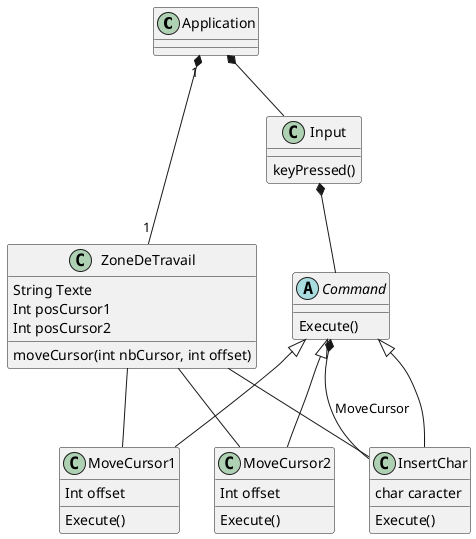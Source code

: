 @startuml

class Application {
 
}

class ZoneDeTravail {
    String Texte
    Int posCursor1
    Int posCursor2

    moveCursor(int nbCursor, int offset)
}

class Input {
    keyPressed()
}

abstract Command {
    Execute()
}

class MoveCursor1 {
    Int offset
    Execute()
}
class MoveCursor2 {
    Int offset
    Execute()
}

class InsertChar {
    char caracter
    Execute()
}

Application "1" *-- "1" ZoneDeTravail
Application *-- Input
Input *-- Command

Command <|-- MoveCursor1
Command <|-- MoveCursor2
Command <|-- InsertChar

ZoneDeTravail -- MoveCursor1
ZoneDeTravail -- MoveCursor2
ZoneDeTravail -- InsertChar

Command *-- InsertChar : MoveCursor
@enduml